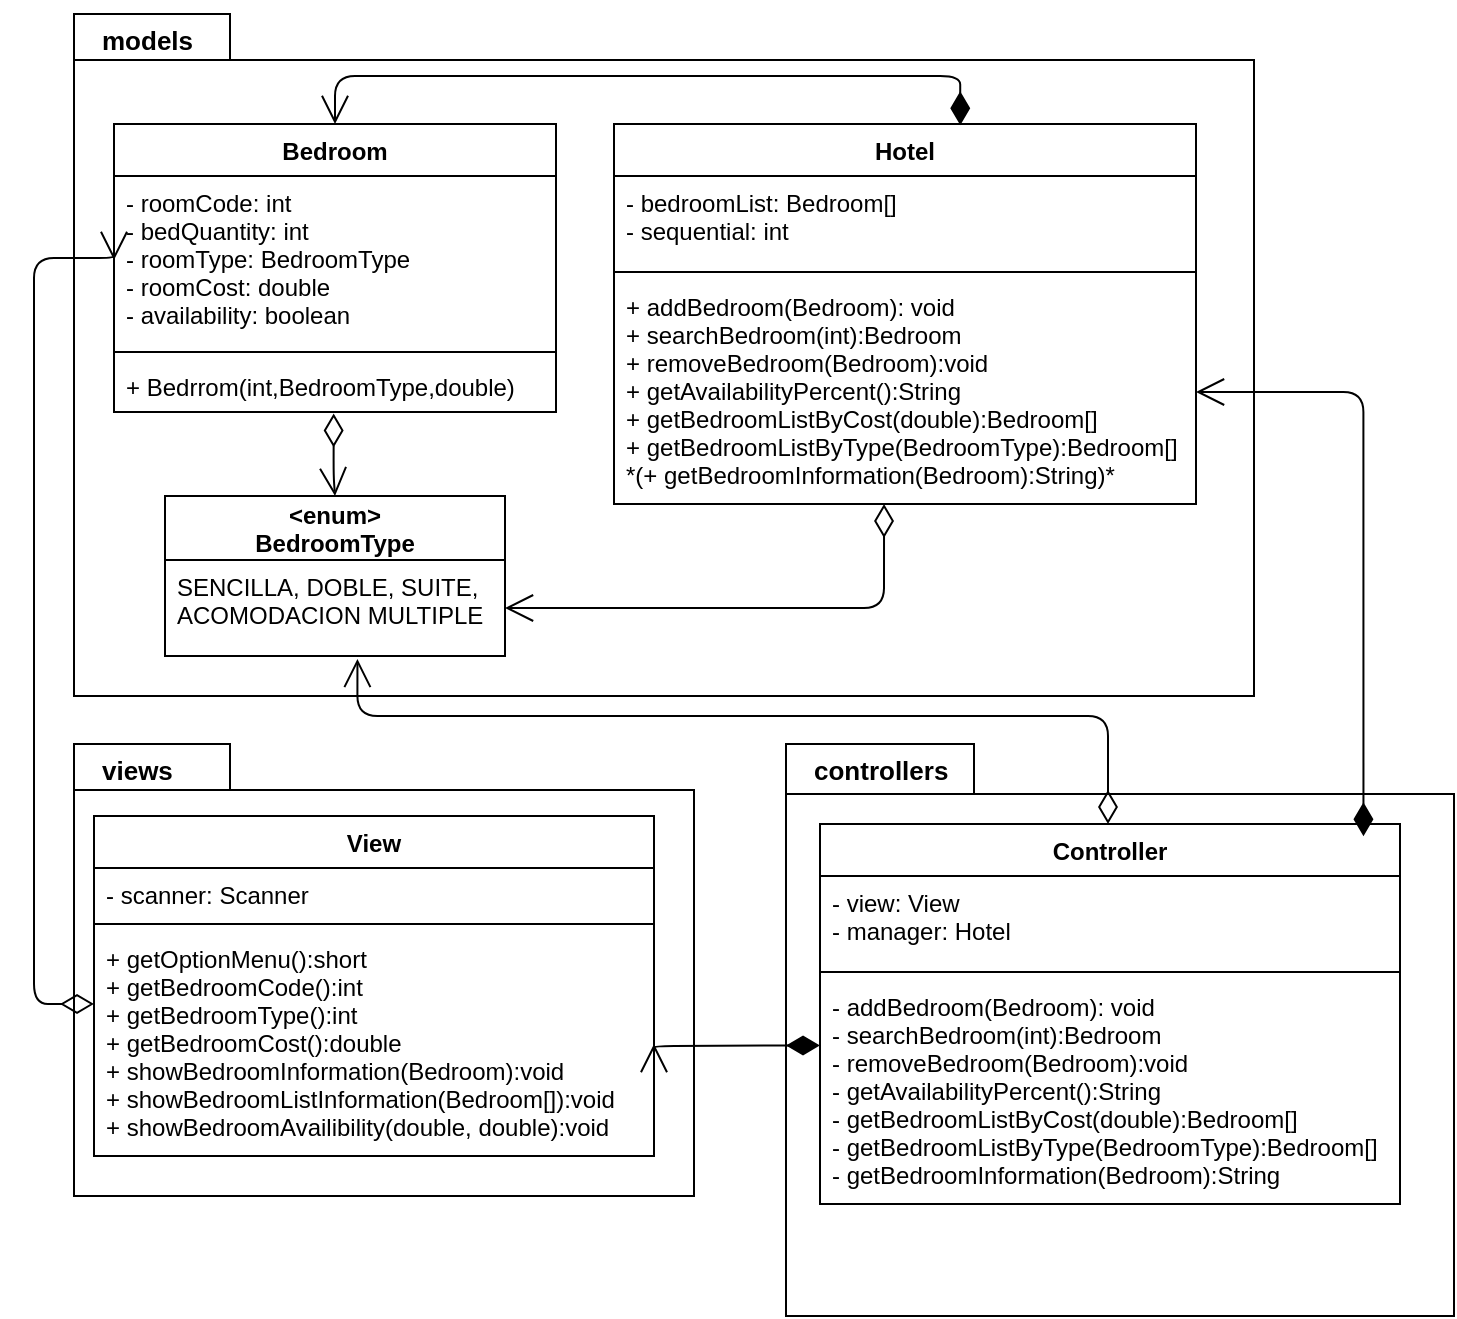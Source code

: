 <mxfile pages="1" version="11.2.4" type="device"><diagram id="3vxrbsbvSJoRo78hHFi1" name="Page-1"><mxGraphModel dx="1837" dy="945" grid="1" gridSize="10" guides="1" tooltips="1" connect="1" arrows="1" fold="1" page="1" pageScale="1" pageWidth="827" pageHeight="1169" math="0" shadow="0"><root><mxCell id="0"/><mxCell id="1" parent="0"/><mxCell id="z4tD0gEI6KfpDB9Wthlu-19" value="&lt;p style=&quot;line-height: 120%; font-size: 13px;&quot;&gt;models&lt;/p&gt;" style="shape=folder;fontStyle=1;spacingTop=-12;tabWidth=78;tabHeight=23;tabPosition=left;html=1;align=left;verticalAlign=top;spacingBottom=0;spacingRight=0;spacing=0;spacingLeft=14;fontSize=13;" parent="1" vertex="1"><mxGeometry x="40" y="49" width="590" height="341" as="geometry"/></mxCell><mxCell id="z4tD0gEI6KfpDB9Wthlu-1" value="Hotel" style="swimlane;fontStyle=1;align=center;verticalAlign=top;childLayout=stackLayout;horizontal=1;startSize=26;horizontalStack=0;resizeParent=1;resizeParentMax=0;resizeLast=0;collapsible=1;marginBottom=0;" parent="1" vertex="1"><mxGeometry x="310" y="104" width="291" height="190" as="geometry"/></mxCell><mxCell id="z4tD0gEI6KfpDB9Wthlu-2" value="- bedroomList: Bedroom[]&#10;- sequential: int" style="text;strokeColor=none;fillColor=none;align=left;verticalAlign=top;spacingLeft=4;spacingRight=4;overflow=hidden;rotatable=0;points=[[0,0.5],[1,0.5]];portConstraint=eastwest;" parent="z4tD0gEI6KfpDB9Wthlu-1" vertex="1"><mxGeometry y="26" width="291" height="44" as="geometry"/></mxCell><mxCell id="z4tD0gEI6KfpDB9Wthlu-3" value="" style="line;strokeWidth=1;fillColor=none;align=left;verticalAlign=middle;spacingTop=-1;spacingLeft=3;spacingRight=3;rotatable=0;labelPosition=right;points=[];portConstraint=eastwest;" parent="z4tD0gEI6KfpDB9Wthlu-1" vertex="1"><mxGeometry y="70" width="291" height="8" as="geometry"/></mxCell><mxCell id="z4tD0gEI6KfpDB9Wthlu-4" value="+ addBedroom(Bedroom): void&#10;+ searchBedroom(int):Bedroom&#10;+ removeBedroom(Bedroom):void&#10;+ getAvailabilityPercent():String&#10;+ getBedroomListByCost(double):Bedroom[]&#10;+ getBedroomListByType(BedroomType):Bedroom[]&#10;*(+ getBedroomInformation(Bedroom):String)*" style="text;strokeColor=none;fillColor=none;align=left;verticalAlign=top;spacingLeft=4;spacingRight=4;overflow=hidden;rotatable=0;points=[[0,0.5],[1,0.5]];portConstraint=eastwest;" parent="z4tD0gEI6KfpDB9Wthlu-1" vertex="1"><mxGeometry y="78" width="291" height="112" as="geometry"/></mxCell><mxCell id="z4tD0gEI6KfpDB9Wthlu-9" value="Bedroom" style="swimlane;fontStyle=1;align=center;verticalAlign=top;childLayout=stackLayout;horizontal=1;startSize=26;horizontalStack=0;resizeParent=1;resizeParentMax=0;resizeLast=0;collapsible=1;marginBottom=0;" parent="1" vertex="1"><mxGeometry x="60" y="104" width="221" height="144" as="geometry"/></mxCell><mxCell id="z4tD0gEI6KfpDB9Wthlu-10" value="- roomCode: int&#10;- bedQuantity: int&#10;- roomType: BedroomType&#10;- roomCost: double&#10;- availability: boolean" style="text;strokeColor=none;fillColor=none;align=left;verticalAlign=top;spacingLeft=4;spacingRight=4;overflow=hidden;rotatable=0;points=[[0,0.5],[1,0.5]];portConstraint=eastwest;" parent="z4tD0gEI6KfpDB9Wthlu-9" vertex="1"><mxGeometry y="26" width="221" height="84" as="geometry"/></mxCell><mxCell id="z4tD0gEI6KfpDB9Wthlu-11" value="" style="line;strokeWidth=1;fillColor=none;align=left;verticalAlign=middle;spacingTop=-1;spacingLeft=3;spacingRight=3;rotatable=0;labelPosition=right;points=[];portConstraint=eastwest;" parent="z4tD0gEI6KfpDB9Wthlu-9" vertex="1"><mxGeometry y="110" width="221" height="8" as="geometry"/></mxCell><mxCell id="z4tD0gEI6KfpDB9Wthlu-12" value="+ Bedrrom(int,BedroomType,double)" style="text;strokeColor=none;fillColor=none;align=left;verticalAlign=top;spacingLeft=4;spacingRight=4;overflow=hidden;rotatable=0;points=[[0,0.5],[1,0.5]];portConstraint=eastwest;" parent="z4tD0gEI6KfpDB9Wthlu-9" vertex="1"><mxGeometry y="118" width="221" height="26" as="geometry"/></mxCell><mxCell id="z4tD0gEI6KfpDB9Wthlu-15" value="&lt;enum&gt;&#10;BedroomType" style="swimlane;fontStyle=1;childLayout=stackLayout;horizontal=1;startSize=32;fillColor=none;horizontalStack=0;resizeParent=1;resizeParentMax=0;resizeLast=0;collapsible=1;marginBottom=0;" parent="1" vertex="1"><mxGeometry x="85.5" y="290" width="170" height="80" as="geometry"/></mxCell><mxCell id="z4tD0gEI6KfpDB9Wthlu-16" value="SENCILLA, DOBLE, SUITE,&#10;ACOMODACION MULTIPLE" style="text;strokeColor=none;fillColor=none;align=left;verticalAlign=top;spacingLeft=4;spacingRight=4;overflow=hidden;rotatable=0;points=[[0,0.5],[1,0.5]];portConstraint=eastwest;" parent="z4tD0gEI6KfpDB9Wthlu-15" vertex="1"><mxGeometry y="32" width="170" height="48" as="geometry"/></mxCell><mxCell id="z4tD0gEI6KfpDB9Wthlu-20" value="&lt;p style=&quot;line-height: 120% ; font-size: 13px&quot;&gt;views&lt;/p&gt;" style="shape=folder;fontStyle=1;spacingTop=-12;tabWidth=78;tabHeight=23;tabPosition=left;html=1;align=left;verticalAlign=top;spacingBottom=0;spacingRight=0;spacing=0;spacingLeft=14;fontSize=13;" parent="1" vertex="1"><mxGeometry x="40" y="414" width="310" height="226" as="geometry"/></mxCell><mxCell id="z4tD0gEI6KfpDB9Wthlu-25" value="View" style="swimlane;fontStyle=1;align=center;verticalAlign=top;childLayout=stackLayout;horizontal=1;startSize=26;horizontalStack=0;resizeParent=1;resizeParentMax=0;resizeLast=0;collapsible=1;marginBottom=0;" parent="1" vertex="1"><mxGeometry x="50" y="450" width="280" height="170" as="geometry"/></mxCell><mxCell id="z4tD0gEI6KfpDB9Wthlu-26" value="- scanner: Scanner" style="text;strokeColor=none;fillColor=none;align=left;verticalAlign=top;spacingLeft=4;spacingRight=4;overflow=hidden;rotatable=0;points=[[0,0.5],[1,0.5]];portConstraint=eastwest;" parent="z4tD0gEI6KfpDB9Wthlu-25" vertex="1"><mxGeometry y="26" width="280" height="24" as="geometry"/></mxCell><mxCell id="z4tD0gEI6KfpDB9Wthlu-27" value="" style="line;strokeWidth=1;fillColor=none;align=left;verticalAlign=middle;spacingTop=-1;spacingLeft=3;spacingRight=3;rotatable=0;labelPosition=right;points=[];portConstraint=eastwest;" parent="z4tD0gEI6KfpDB9Wthlu-25" vertex="1"><mxGeometry y="50" width="280" height="8" as="geometry"/></mxCell><mxCell id="z4tD0gEI6KfpDB9Wthlu-28" value="+ getOptionMenu():short&#10;+ getBedroomCode():int&#10;+ getBedroomType():int&#10;+ getBedroomCost():double&#10;+ showBedroomInformation(Bedroom):void&#10;+ showBedroomListInformation(Bedroom[]):void&#10;+ showBedroomAvailibility(double, double):void" style="text;strokeColor=none;fillColor=none;align=left;verticalAlign=top;spacingLeft=4;spacingRight=4;overflow=hidden;rotatable=0;points=[[0,0.5],[1,0.5]];portConstraint=eastwest;" parent="z4tD0gEI6KfpDB9Wthlu-25" vertex="1"><mxGeometry y="58" width="280" height="112" as="geometry"/></mxCell><mxCell id="1qBzH69ifxTOGYPQmTs5-2" value="&lt;p style=&quot;line-height: 120% ; font-size: 13px&quot;&gt;controllers&lt;/p&gt;" style="shape=folder;fontStyle=1;spacingTop=-12;tabWidth=94;tabHeight=25;tabPosition=left;html=1;align=left;verticalAlign=top;spacingBottom=0;spacingRight=0;spacing=0;spacingLeft=14;fontSize=13;" parent="1" vertex="1"><mxGeometry x="396" y="414" width="334" height="286" as="geometry"/></mxCell><mxCell id="1qBzH69ifxTOGYPQmTs5-3" value="Controller" style="swimlane;fontStyle=1;align=center;verticalAlign=top;childLayout=stackLayout;horizontal=1;startSize=26;horizontalStack=0;resizeParent=1;resizeParentMax=0;resizeLast=0;collapsible=1;marginBottom=0;" parent="1" vertex="1"><mxGeometry x="413" y="454" width="290" height="190" as="geometry"/></mxCell><mxCell id="1qBzH69ifxTOGYPQmTs5-4" value="- view: View&#10;- manager: Hotel" style="text;strokeColor=none;fillColor=none;align=left;verticalAlign=top;spacingLeft=4;spacingRight=4;overflow=hidden;rotatable=0;points=[[0,0.5],[1,0.5]];portConstraint=eastwest;" parent="1qBzH69ifxTOGYPQmTs5-3" vertex="1"><mxGeometry y="26" width="290" height="44" as="geometry"/></mxCell><mxCell id="1qBzH69ifxTOGYPQmTs5-5" value="" style="line;strokeWidth=1;fillColor=none;align=left;verticalAlign=middle;spacingTop=-1;spacingLeft=3;spacingRight=3;rotatable=0;labelPosition=right;points=[];portConstraint=eastwest;" parent="1qBzH69ifxTOGYPQmTs5-3" vertex="1"><mxGeometry y="70" width="290" height="8" as="geometry"/></mxCell><mxCell id="1qBzH69ifxTOGYPQmTs5-6" value="- addBedroom(Bedroom): void&#10;- searchBedroom(int):Bedroom&#10;- removeBedroom(Bedroom):void&#10;- getAvailabilityPercent():String&#10;- getBedroomListByCost(double):Bedroom[]&#10;- getBedroomListByType(BedroomType):Bedroom[]&#10;- getBedroomInformation(Bedroom):String" style="text;strokeColor=none;fillColor=none;align=left;verticalAlign=top;spacingLeft=4;spacingRight=4;overflow=hidden;rotatable=0;points=[[0,0.5],[1,0.5]];portConstraint=eastwest;" parent="1qBzH69ifxTOGYPQmTs5-3" vertex="1"><mxGeometry y="78" width="290" height="112" as="geometry"/></mxCell><mxCell id="Zh2SQ4GA8QcDNopIjZM8-1" value="" style="endArrow=open;html=1;endSize=12;startArrow=diamondThin;startSize=14;startFill=0;edgeStyle=orthogonalEdgeStyle;align=left;verticalAlign=bottom;entryX=0.5;entryY=0;entryDx=0;entryDy=0;exitX=0.497;exitY=1.028;exitDx=0;exitDy=0;exitPerimeter=0;" edge="1" parent="1" source="z4tD0gEI6KfpDB9Wthlu-12" target="z4tD0gEI6KfpDB9Wthlu-15"><mxGeometry x="-1" y="3" relative="1" as="geometry"><mxPoint x="170" y="252" as="sourcePoint"/><mxPoint x="360" y="270" as="targetPoint"/><Array as="points"><mxPoint x="170" y="280"/><mxPoint x="171" y="280"/></Array></mxGeometry></mxCell><mxCell id="Zh2SQ4GA8QcDNopIjZM8-2" value="" style="endArrow=open;html=1;endSize=12;startArrow=diamondThin;startSize=14;startFill=0;edgeStyle=orthogonalEdgeStyle;align=left;verticalAlign=bottom;entryX=1;entryY=0.5;entryDx=0;entryDy=0;exitX=0.464;exitY=1;exitDx=0;exitDy=0;exitPerimeter=0;" edge="1" parent="1" source="z4tD0gEI6KfpDB9Wthlu-4" target="z4tD0gEI6KfpDB9Wthlu-16"><mxGeometry x="-1" y="3" relative="1" as="geometry"><mxPoint x="180" y="259" as="sourcePoint"/><mxPoint x="181" y="300" as="targetPoint"/><Array as="points"/></mxGeometry></mxCell><mxCell id="Zh2SQ4GA8QcDNopIjZM8-3" value="" style="endArrow=open;html=1;endSize=12;startArrow=diamondThin;startSize=14;startFill=1;edgeStyle=orthogonalEdgeStyle;align=left;verticalAlign=bottom;exitX=0.595;exitY=0.003;exitDx=0;exitDy=0;exitPerimeter=0;entryX=0.5;entryY=0;entryDx=0;entryDy=0;" edge="1" parent="1" source="z4tD0gEI6KfpDB9Wthlu-1" target="z4tD0gEI6KfpDB9Wthlu-9"><mxGeometry x="-1" y="3" relative="1" as="geometry"><mxPoint x="253" y="90" as="sourcePoint"/><mxPoint x="413" y="90" as="targetPoint"/><Array as="points"><mxPoint x="483" y="80"/><mxPoint x="171" y="80"/></Array></mxGeometry></mxCell><mxCell id="Zh2SQ4GA8QcDNopIjZM8-4" value="" style="endArrow=open;html=1;endSize=12;startArrow=diamondThin;startSize=14;startFill=0;edgeStyle=orthogonalEdgeStyle;align=left;verticalAlign=bottom;entryX=0.566;entryY=1.03;entryDx=0;entryDy=0;entryPerimeter=0;" edge="1" parent="1" source="1qBzH69ifxTOGYPQmTs5-3" target="z4tD0gEI6KfpDB9Wthlu-16"><mxGeometry x="-1" y="3" relative="1" as="geometry"><mxPoint x="454.571" y="304.286" as="sourcePoint"/><mxPoint x="266.0" y="355.714" as="targetPoint"/><Array as="points"><mxPoint x="557" y="400"/><mxPoint x="182" y="400"/></Array></mxGeometry></mxCell><mxCell id="Zh2SQ4GA8QcDNopIjZM8-6" value="" style="endArrow=open;html=1;endSize=12;startArrow=diamondThin;startSize=14;startFill=0;edgeStyle=orthogonalEdgeStyle;align=left;verticalAlign=bottom;entryX=0;entryY=0.5;entryDx=0;entryDy=0;" edge="1" parent="1" source="z4tD0gEI6KfpDB9Wthlu-28" target="z4tD0gEI6KfpDB9Wthlu-10"><mxGeometry x="-1" y="3" relative="1" as="geometry"><mxPoint x="454.571" y="304.286" as="sourcePoint"/><mxPoint x="266.0" y="355.714" as="targetPoint"/><Array as="points"><mxPoint x="20" y="544"/><mxPoint x="20" y="171"/><mxPoint x="60" y="171"/></Array></mxGeometry></mxCell><mxCell id="Zh2SQ4GA8QcDNopIjZM8-7" value="" style="endArrow=open;html=1;endSize=12;startArrow=diamondThin;startSize=14;startFill=1;edgeStyle=orthogonalEdgeStyle;align=left;verticalAlign=bottom;exitX=0.937;exitY=0.032;exitDx=0;exitDy=0;exitPerimeter=0;entryX=1;entryY=0.5;entryDx=0;entryDy=0;" edge="1" parent="1" source="1qBzH69ifxTOGYPQmTs5-3" target="z4tD0gEI6KfpDB9Wthlu-4"><mxGeometry x="-1" y="3" relative="1" as="geometry"><mxPoint x="750" y="410" as="sourcePoint"/><mxPoint x="685" y="240" as="targetPoint"/><Array as="points"><mxPoint x="685" y="238"/></Array></mxGeometry></mxCell><mxCell id="Zh2SQ4GA8QcDNopIjZM8-8" value="" style="endArrow=open;html=1;endSize=12;startArrow=diamondThin;startSize=14;startFill=1;edgeStyle=orthogonalEdgeStyle;align=left;verticalAlign=bottom;exitX=0;exitY=0.292;exitDx=0;exitDy=0;exitPerimeter=0;entryX=1;entryY=0.5;entryDx=0;entryDy=0;" edge="1" parent="1" source="1qBzH69ifxTOGYPQmTs5-6" target="z4tD0gEI6KfpDB9Wthlu-28"><mxGeometry x="-1" y="3" relative="1" as="geometry"><mxPoint x="694.667" y="469.667" as="sourcePoint"/><mxPoint x="611.333" y="248" as="targetPoint"/><Array as="points"><mxPoint x="400" y="565"/><mxPoint x="400" y="565"/></Array></mxGeometry></mxCell></root></mxGraphModel></diagram></mxfile>